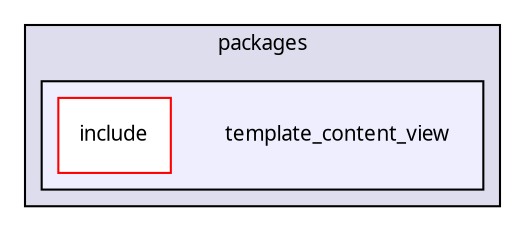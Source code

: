digraph "packages/page/packages/template_content/packages/template_content_view/" {
  compound=true
  node [ fontsize="10", fontname="FreeSans.ttf"];
  edge [ labelfontsize="10", labelfontname="FreeSans.ttf"];
  subgraph clusterdir_8206eb036fc30b979c49b8185156d353 {
    graph [ bgcolor="#ddddee", pencolor="black", label="packages" fontname="FreeSans.ttf", fontsize="10", URL="dir_8206eb036fc30b979c49b8185156d353.html"]
  subgraph clusterdir_cdf1ec5b7d7b36ad279e72b100afc2c2 {
    graph [ bgcolor="#eeeeff", pencolor="black", label="" URL="dir_cdf1ec5b7d7b36ad279e72b100afc2c2.html"];
    dir_cdf1ec5b7d7b36ad279e72b100afc2c2 [shape=plaintext label="template_content_view"];
    dir_75400662687a19f9d53dc9d846a975ad [shape=box label="include" color="red" fillcolor="white" style="filled" URL="dir_75400662687a19f9d53dc9d846a975ad.html"];
  }
  }
}
